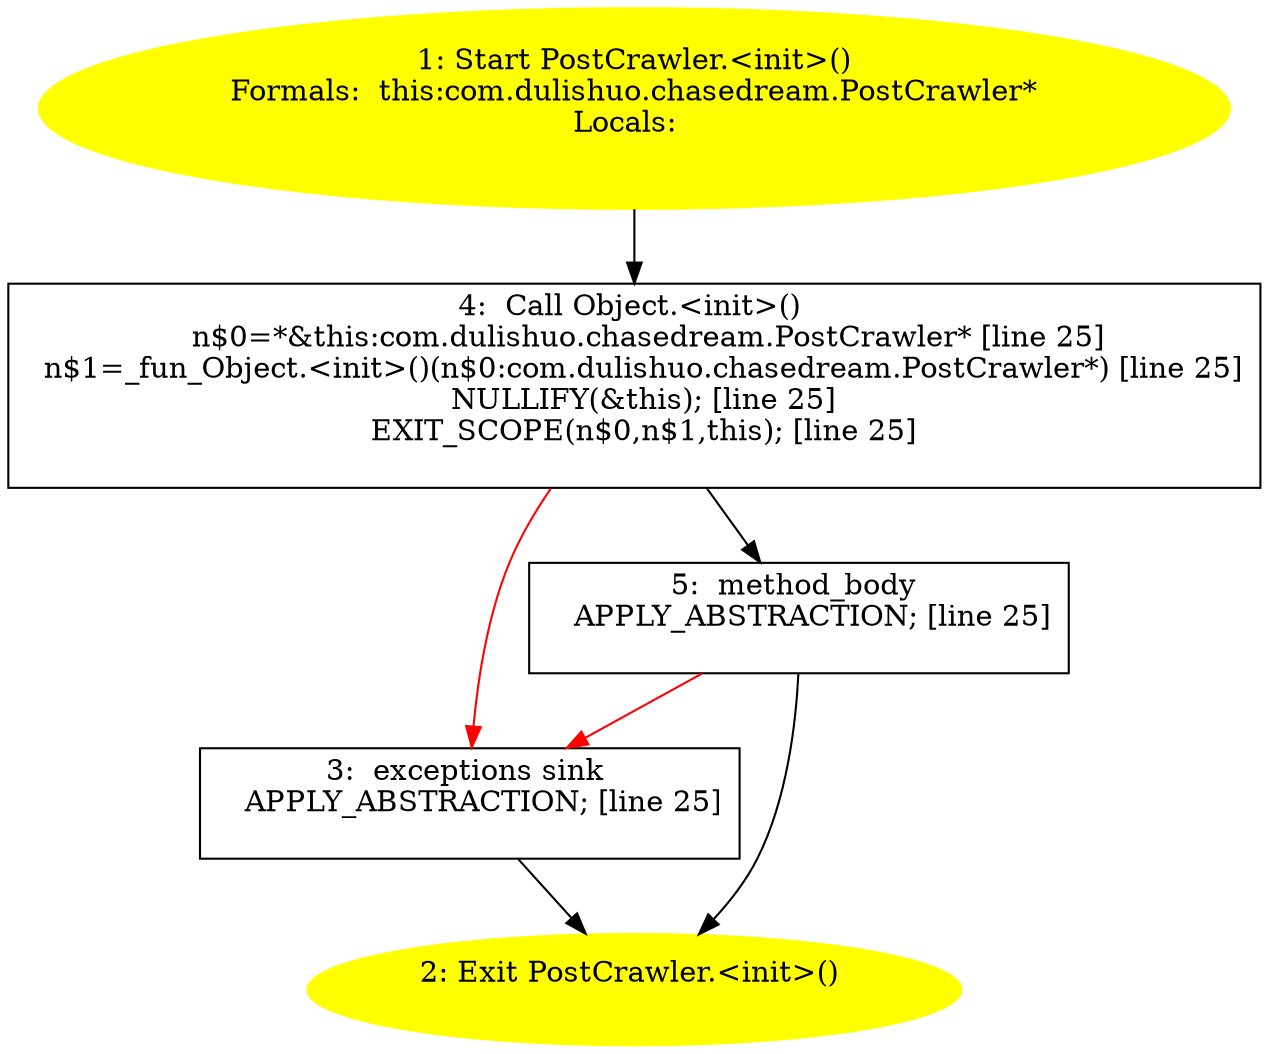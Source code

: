 /* @generated */
digraph cfg {
"com.dulishuo.chasedream.PostCrawler.<init>().1c9e26dec284f9ef9735ef82fbdbb3e5_1" [label="1: Start PostCrawler.<init>()\nFormals:  this:com.dulishuo.chasedream.PostCrawler*\nLocals:  \n  " color=yellow style=filled]
	

	 "com.dulishuo.chasedream.PostCrawler.<init>().1c9e26dec284f9ef9735ef82fbdbb3e5_1" -> "com.dulishuo.chasedream.PostCrawler.<init>().1c9e26dec284f9ef9735ef82fbdbb3e5_4" ;
"com.dulishuo.chasedream.PostCrawler.<init>().1c9e26dec284f9ef9735ef82fbdbb3e5_2" [label="2: Exit PostCrawler.<init>() \n  " color=yellow style=filled]
	

"com.dulishuo.chasedream.PostCrawler.<init>().1c9e26dec284f9ef9735ef82fbdbb3e5_3" [label="3:  exceptions sink \n   APPLY_ABSTRACTION; [line 25]\n " shape="box"]
	

	 "com.dulishuo.chasedream.PostCrawler.<init>().1c9e26dec284f9ef9735ef82fbdbb3e5_3" -> "com.dulishuo.chasedream.PostCrawler.<init>().1c9e26dec284f9ef9735ef82fbdbb3e5_2" ;
"com.dulishuo.chasedream.PostCrawler.<init>().1c9e26dec284f9ef9735ef82fbdbb3e5_4" [label="4:  Call Object.<init>() \n   n$0=*&this:com.dulishuo.chasedream.PostCrawler* [line 25]\n  n$1=_fun_Object.<init>()(n$0:com.dulishuo.chasedream.PostCrawler*) [line 25]\n  NULLIFY(&this); [line 25]\n  EXIT_SCOPE(n$0,n$1,this); [line 25]\n " shape="box"]
	

	 "com.dulishuo.chasedream.PostCrawler.<init>().1c9e26dec284f9ef9735ef82fbdbb3e5_4" -> "com.dulishuo.chasedream.PostCrawler.<init>().1c9e26dec284f9ef9735ef82fbdbb3e5_5" ;
	 "com.dulishuo.chasedream.PostCrawler.<init>().1c9e26dec284f9ef9735ef82fbdbb3e5_4" -> "com.dulishuo.chasedream.PostCrawler.<init>().1c9e26dec284f9ef9735ef82fbdbb3e5_3" [color="red" ];
"com.dulishuo.chasedream.PostCrawler.<init>().1c9e26dec284f9ef9735ef82fbdbb3e5_5" [label="5:  method_body \n   APPLY_ABSTRACTION; [line 25]\n " shape="box"]
	

	 "com.dulishuo.chasedream.PostCrawler.<init>().1c9e26dec284f9ef9735ef82fbdbb3e5_5" -> "com.dulishuo.chasedream.PostCrawler.<init>().1c9e26dec284f9ef9735ef82fbdbb3e5_2" ;
	 "com.dulishuo.chasedream.PostCrawler.<init>().1c9e26dec284f9ef9735ef82fbdbb3e5_5" -> "com.dulishuo.chasedream.PostCrawler.<init>().1c9e26dec284f9ef9735ef82fbdbb3e5_3" [color="red" ];
}
